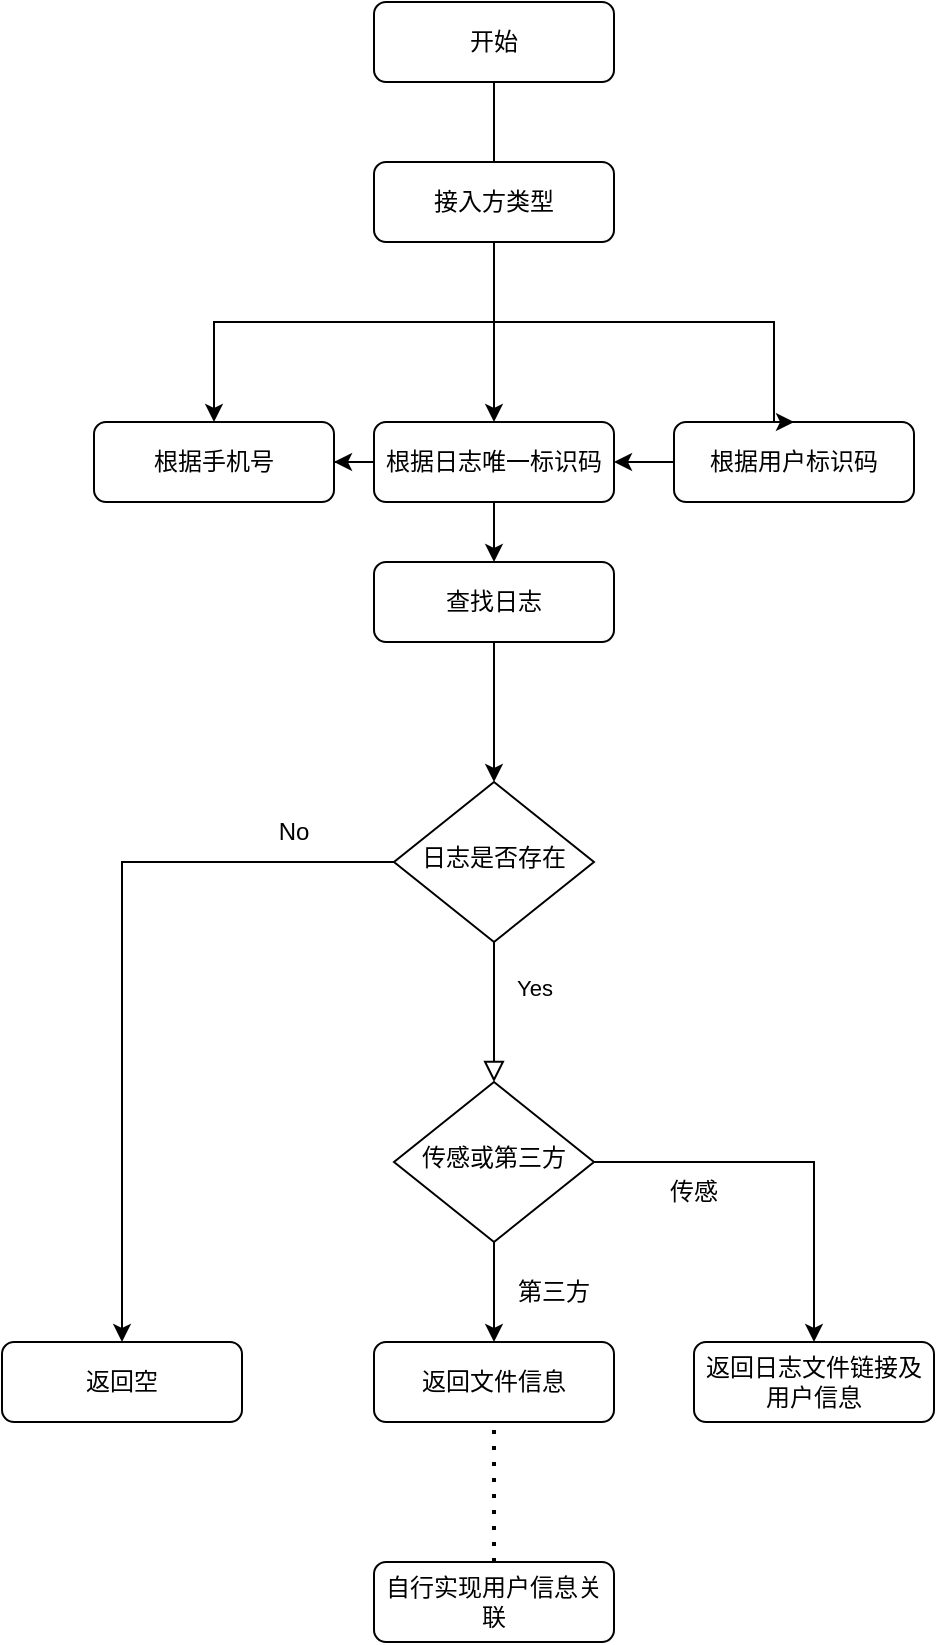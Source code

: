 <mxfile version="21.2.9" type="github">
  <diagram id="C5RBs43oDa-KdzZeNtuy" name="Page-1">
    <mxGraphModel dx="1434" dy="764" grid="1" gridSize="10" guides="1" tooltips="1" connect="1" arrows="1" fold="1" page="1" pageScale="1" pageWidth="827" pageHeight="1169" math="0" shadow="0">
      <root>
        <mxCell id="WIyWlLk6GJQsqaUBKTNV-0" />
        <mxCell id="WIyWlLk6GJQsqaUBKTNV-1" parent="WIyWlLk6GJQsqaUBKTNV-0" />
        <mxCell id="WIyWlLk6GJQsqaUBKTNV-7" value="根据手机号" style="rounded=1;whiteSpace=wrap;html=1;fontSize=12;glass=0;strokeWidth=1;shadow=0;" parent="WIyWlLk6GJQsqaUBKTNV-1" vertex="1">
          <mxGeometry x="400" y="240" width="120" height="40" as="geometry" />
        </mxCell>
        <mxCell id="nOgqFqpl8-SV1x2qPiuf-6" value="" style="edgeStyle=orthogonalEdgeStyle;rounded=0;orthogonalLoop=1;jettySize=auto;html=1;entryX=0.5;entryY=0;entryDx=0;entryDy=0;" edge="1" parent="WIyWlLk6GJQsqaUBKTNV-1" source="nOgqFqpl8-SV1x2qPiuf-0" target="WIyWlLk6GJQsqaUBKTNV-7">
          <mxGeometry relative="1" as="geometry">
            <Array as="points">
              <mxPoint x="600" y="190" />
              <mxPoint x="460" y="190" />
            </Array>
          </mxGeometry>
        </mxCell>
        <mxCell id="nOgqFqpl8-SV1x2qPiuf-7" value="" style="edgeStyle=orthogonalEdgeStyle;rounded=0;orthogonalLoop=1;jettySize=auto;html=1;" edge="1" parent="WIyWlLk6GJQsqaUBKTNV-1" source="nOgqFqpl8-SV1x2qPiuf-0" target="nOgqFqpl8-SV1x2qPiuf-3">
          <mxGeometry relative="1" as="geometry" />
        </mxCell>
        <mxCell id="nOgqFqpl8-SV1x2qPiuf-0" value="开始" style="rounded=1;whiteSpace=wrap;html=1;fontSize=12;glass=0;strokeWidth=1;shadow=0;" vertex="1" parent="WIyWlLk6GJQsqaUBKTNV-1">
          <mxGeometry x="540" y="30" width="120" height="40" as="geometry" />
        </mxCell>
        <mxCell id="nOgqFqpl8-SV1x2qPiuf-43" value="" style="edgeStyle=orthogonalEdgeStyle;rounded=0;orthogonalLoop=1;jettySize=auto;html=1;" edge="1" parent="WIyWlLk6GJQsqaUBKTNV-1" source="nOgqFqpl8-SV1x2qPiuf-3" target="nOgqFqpl8-SV1x2qPiuf-35">
          <mxGeometry relative="1" as="geometry" />
        </mxCell>
        <mxCell id="nOgqFqpl8-SV1x2qPiuf-47" value="" style="edgeStyle=orthogonalEdgeStyle;rounded=0;orthogonalLoop=1;jettySize=auto;html=1;" edge="1" parent="WIyWlLk6GJQsqaUBKTNV-1" source="nOgqFqpl8-SV1x2qPiuf-3" target="WIyWlLk6GJQsqaUBKTNV-7">
          <mxGeometry relative="1" as="geometry" />
        </mxCell>
        <mxCell id="nOgqFqpl8-SV1x2qPiuf-3" value="根据日志唯一标识码" style="rounded=1;whiteSpace=wrap;html=1;fontSize=12;glass=0;strokeWidth=1;shadow=0;" vertex="1" parent="WIyWlLk6GJQsqaUBKTNV-1">
          <mxGeometry x="540" y="240" width="120" height="40" as="geometry" />
        </mxCell>
        <mxCell id="nOgqFqpl8-SV1x2qPiuf-46" value="" style="edgeStyle=orthogonalEdgeStyle;rounded=0;orthogonalLoop=1;jettySize=auto;html=1;" edge="1" parent="WIyWlLk6GJQsqaUBKTNV-1" source="nOgqFqpl8-SV1x2qPiuf-5" target="nOgqFqpl8-SV1x2qPiuf-3">
          <mxGeometry relative="1" as="geometry" />
        </mxCell>
        <mxCell id="nOgqFqpl8-SV1x2qPiuf-5" value="根据用户标识码" style="rounded=1;whiteSpace=wrap;html=1;fontSize=12;glass=0;strokeWidth=1;shadow=0;" vertex="1" parent="WIyWlLk6GJQsqaUBKTNV-1">
          <mxGeometry x="690" y="240" width="120" height="40" as="geometry" />
        </mxCell>
        <mxCell id="nOgqFqpl8-SV1x2qPiuf-8" value="" style="edgeStyle=orthogonalEdgeStyle;rounded=0;orthogonalLoop=1;jettySize=auto;html=1;entryX=0.5;entryY=0;entryDx=0;entryDy=0;" edge="1" parent="WIyWlLk6GJQsqaUBKTNV-1" target="nOgqFqpl8-SV1x2qPiuf-5">
          <mxGeometry relative="1" as="geometry">
            <mxPoint x="600" y="180" as="sourcePoint" />
            <mxPoint x="730" y="220" as="targetPoint" />
            <Array as="points">
              <mxPoint x="600" y="190" />
              <mxPoint x="740" y="190" />
            </Array>
          </mxGeometry>
        </mxCell>
        <mxCell id="nOgqFqpl8-SV1x2qPiuf-28" value="Yes" style="edgeStyle=orthogonalEdgeStyle;rounded=0;html=1;jettySize=auto;orthogonalLoop=1;fontSize=11;endArrow=block;endFill=0;endSize=8;strokeWidth=1;shadow=0;labelBackgroundColor=none;" edge="1" parent="WIyWlLk6GJQsqaUBKTNV-1" source="nOgqFqpl8-SV1x2qPiuf-30" target="nOgqFqpl8-SV1x2qPiuf-49">
          <mxGeometry x="-0.339" y="20" relative="1" as="geometry">
            <mxPoint as="offset" />
            <mxPoint x="554" y="610" as="targetPoint" />
          </mxGeometry>
        </mxCell>
        <mxCell id="nOgqFqpl8-SV1x2qPiuf-30" value="日志是否存在" style="rhombus;whiteSpace=wrap;html=1;shadow=0;fontFamily=Helvetica;fontSize=12;align=center;strokeWidth=1;spacing=6;spacingTop=-4;" vertex="1" parent="WIyWlLk6GJQsqaUBKTNV-1">
          <mxGeometry x="550" y="420" width="100" height="80" as="geometry" />
        </mxCell>
        <mxCell id="nOgqFqpl8-SV1x2qPiuf-31" value="返回空" style="rounded=1;whiteSpace=wrap;html=1;fontSize=12;glass=0;strokeWidth=1;shadow=0;" vertex="1" parent="WIyWlLk6GJQsqaUBKTNV-1">
          <mxGeometry x="354" y="700" width="120" height="40" as="geometry" />
        </mxCell>
        <mxCell id="nOgqFqpl8-SV1x2qPiuf-32" value="返回日志文件链接及用户信息" style="rounded=1;whiteSpace=wrap;html=1;fontSize=12;glass=0;strokeWidth=1;shadow=0;" vertex="1" parent="WIyWlLk6GJQsqaUBKTNV-1">
          <mxGeometry x="700" y="700" width="120" height="40" as="geometry" />
        </mxCell>
        <mxCell id="nOgqFqpl8-SV1x2qPiuf-63" value="" style="edgeStyle=orthogonalEdgeStyle;rounded=0;orthogonalLoop=1;jettySize=auto;html=1;" edge="1" parent="WIyWlLk6GJQsqaUBKTNV-1" source="nOgqFqpl8-SV1x2qPiuf-35" target="nOgqFqpl8-SV1x2qPiuf-30">
          <mxGeometry relative="1" as="geometry" />
        </mxCell>
        <mxCell id="nOgqFqpl8-SV1x2qPiuf-35" value="查找日志" style="rounded=1;whiteSpace=wrap;html=1;fontSize=12;glass=0;strokeWidth=1;shadow=0;" vertex="1" parent="WIyWlLk6GJQsqaUBKTNV-1">
          <mxGeometry x="540" y="310" width="120" height="40" as="geometry" />
        </mxCell>
        <mxCell id="nOgqFqpl8-SV1x2qPiuf-50" value="" style="edgeStyle=orthogonalEdgeStyle;rounded=0;orthogonalLoop=1;jettySize=auto;html=1;" edge="1" parent="WIyWlLk6GJQsqaUBKTNV-1" source="nOgqFqpl8-SV1x2qPiuf-49" target="nOgqFqpl8-SV1x2qPiuf-32">
          <mxGeometry relative="1" as="geometry" />
        </mxCell>
        <mxCell id="nOgqFqpl8-SV1x2qPiuf-56" value="" style="edgeStyle=orthogonalEdgeStyle;rounded=0;orthogonalLoop=1;jettySize=auto;html=1;" edge="1" parent="WIyWlLk6GJQsqaUBKTNV-1" source="nOgqFqpl8-SV1x2qPiuf-49" target="nOgqFqpl8-SV1x2qPiuf-55">
          <mxGeometry relative="1" as="geometry" />
        </mxCell>
        <mxCell id="nOgqFqpl8-SV1x2qPiuf-49" value="传感或第三方" style="rhombus;whiteSpace=wrap;html=1;shadow=0;fontFamily=Helvetica;fontSize=12;align=center;strokeWidth=1;spacing=6;spacingTop=-4;" vertex="1" parent="WIyWlLk6GJQsqaUBKTNV-1">
          <mxGeometry x="550" y="570" width="100" height="80" as="geometry" />
        </mxCell>
        <mxCell id="nOgqFqpl8-SV1x2qPiuf-53" value="传感" style="text;strokeColor=none;align=center;fillColor=none;html=1;verticalAlign=middle;whiteSpace=wrap;rounded=0;" vertex="1" parent="WIyWlLk6GJQsqaUBKTNV-1">
          <mxGeometry x="670" y="610" width="60" height="30" as="geometry" />
        </mxCell>
        <mxCell id="nOgqFqpl8-SV1x2qPiuf-54" value="第三方" style="text;strokeColor=none;align=center;fillColor=none;html=1;verticalAlign=middle;whiteSpace=wrap;rounded=0;" vertex="1" parent="WIyWlLk6GJQsqaUBKTNV-1">
          <mxGeometry x="600" y="660" width="60" height="30" as="geometry" />
        </mxCell>
        <mxCell id="nOgqFqpl8-SV1x2qPiuf-55" value="返回文件信息" style="rounded=1;whiteSpace=wrap;html=1;fontSize=12;glass=0;strokeWidth=1;shadow=0;" vertex="1" parent="WIyWlLk6GJQsqaUBKTNV-1">
          <mxGeometry x="540" y="700" width="120" height="40" as="geometry" />
        </mxCell>
        <mxCell id="nOgqFqpl8-SV1x2qPiuf-59" value="" style="endArrow=none;dashed=1;html=1;dashPattern=1 3;strokeWidth=2;rounded=0;entryX=0.5;entryY=1;entryDx=0;entryDy=0;" edge="1" parent="WIyWlLk6GJQsqaUBKTNV-1" target="nOgqFqpl8-SV1x2qPiuf-55">
          <mxGeometry width="50" height="50" relative="1" as="geometry">
            <mxPoint x="600" y="810" as="sourcePoint" />
            <mxPoint x="590" y="780" as="targetPoint" />
          </mxGeometry>
        </mxCell>
        <mxCell id="nOgqFqpl8-SV1x2qPiuf-60" value="自行实现用户信息关联" style="rounded=1;whiteSpace=wrap;html=1;fontSize=12;glass=0;strokeWidth=1;shadow=0;" vertex="1" parent="WIyWlLk6GJQsqaUBKTNV-1">
          <mxGeometry x="540" y="810" width="120" height="40" as="geometry" />
        </mxCell>
        <mxCell id="nOgqFqpl8-SV1x2qPiuf-61" value="接入方类型" style="rounded=1;whiteSpace=wrap;html=1;fontSize=12;glass=0;strokeWidth=1;shadow=0;" vertex="1" parent="WIyWlLk6GJQsqaUBKTNV-1">
          <mxGeometry x="540" y="110" width="120" height="40" as="geometry" />
        </mxCell>
        <mxCell id="nOgqFqpl8-SV1x2qPiuf-64" value="" style="edgeStyle=orthogonalEdgeStyle;rounded=0;orthogonalLoop=1;jettySize=auto;html=1;entryX=0.5;entryY=0;entryDx=0;entryDy=0;exitX=0;exitY=0.5;exitDx=0;exitDy=0;" edge="1" parent="WIyWlLk6GJQsqaUBKTNV-1" source="nOgqFqpl8-SV1x2qPiuf-30" target="nOgqFqpl8-SV1x2qPiuf-31">
          <mxGeometry relative="1" as="geometry">
            <mxPoint x="370" y="450" as="sourcePoint" />
            <mxPoint x="610" y="430" as="targetPoint" />
          </mxGeometry>
        </mxCell>
        <mxCell id="nOgqFqpl8-SV1x2qPiuf-65" value="No" style="text;strokeColor=none;align=center;fillColor=none;html=1;verticalAlign=middle;whiteSpace=wrap;rounded=0;" vertex="1" parent="WIyWlLk6GJQsqaUBKTNV-1">
          <mxGeometry x="470" y="430" width="60" height="30" as="geometry" />
        </mxCell>
      </root>
    </mxGraphModel>
  </diagram>
</mxfile>
